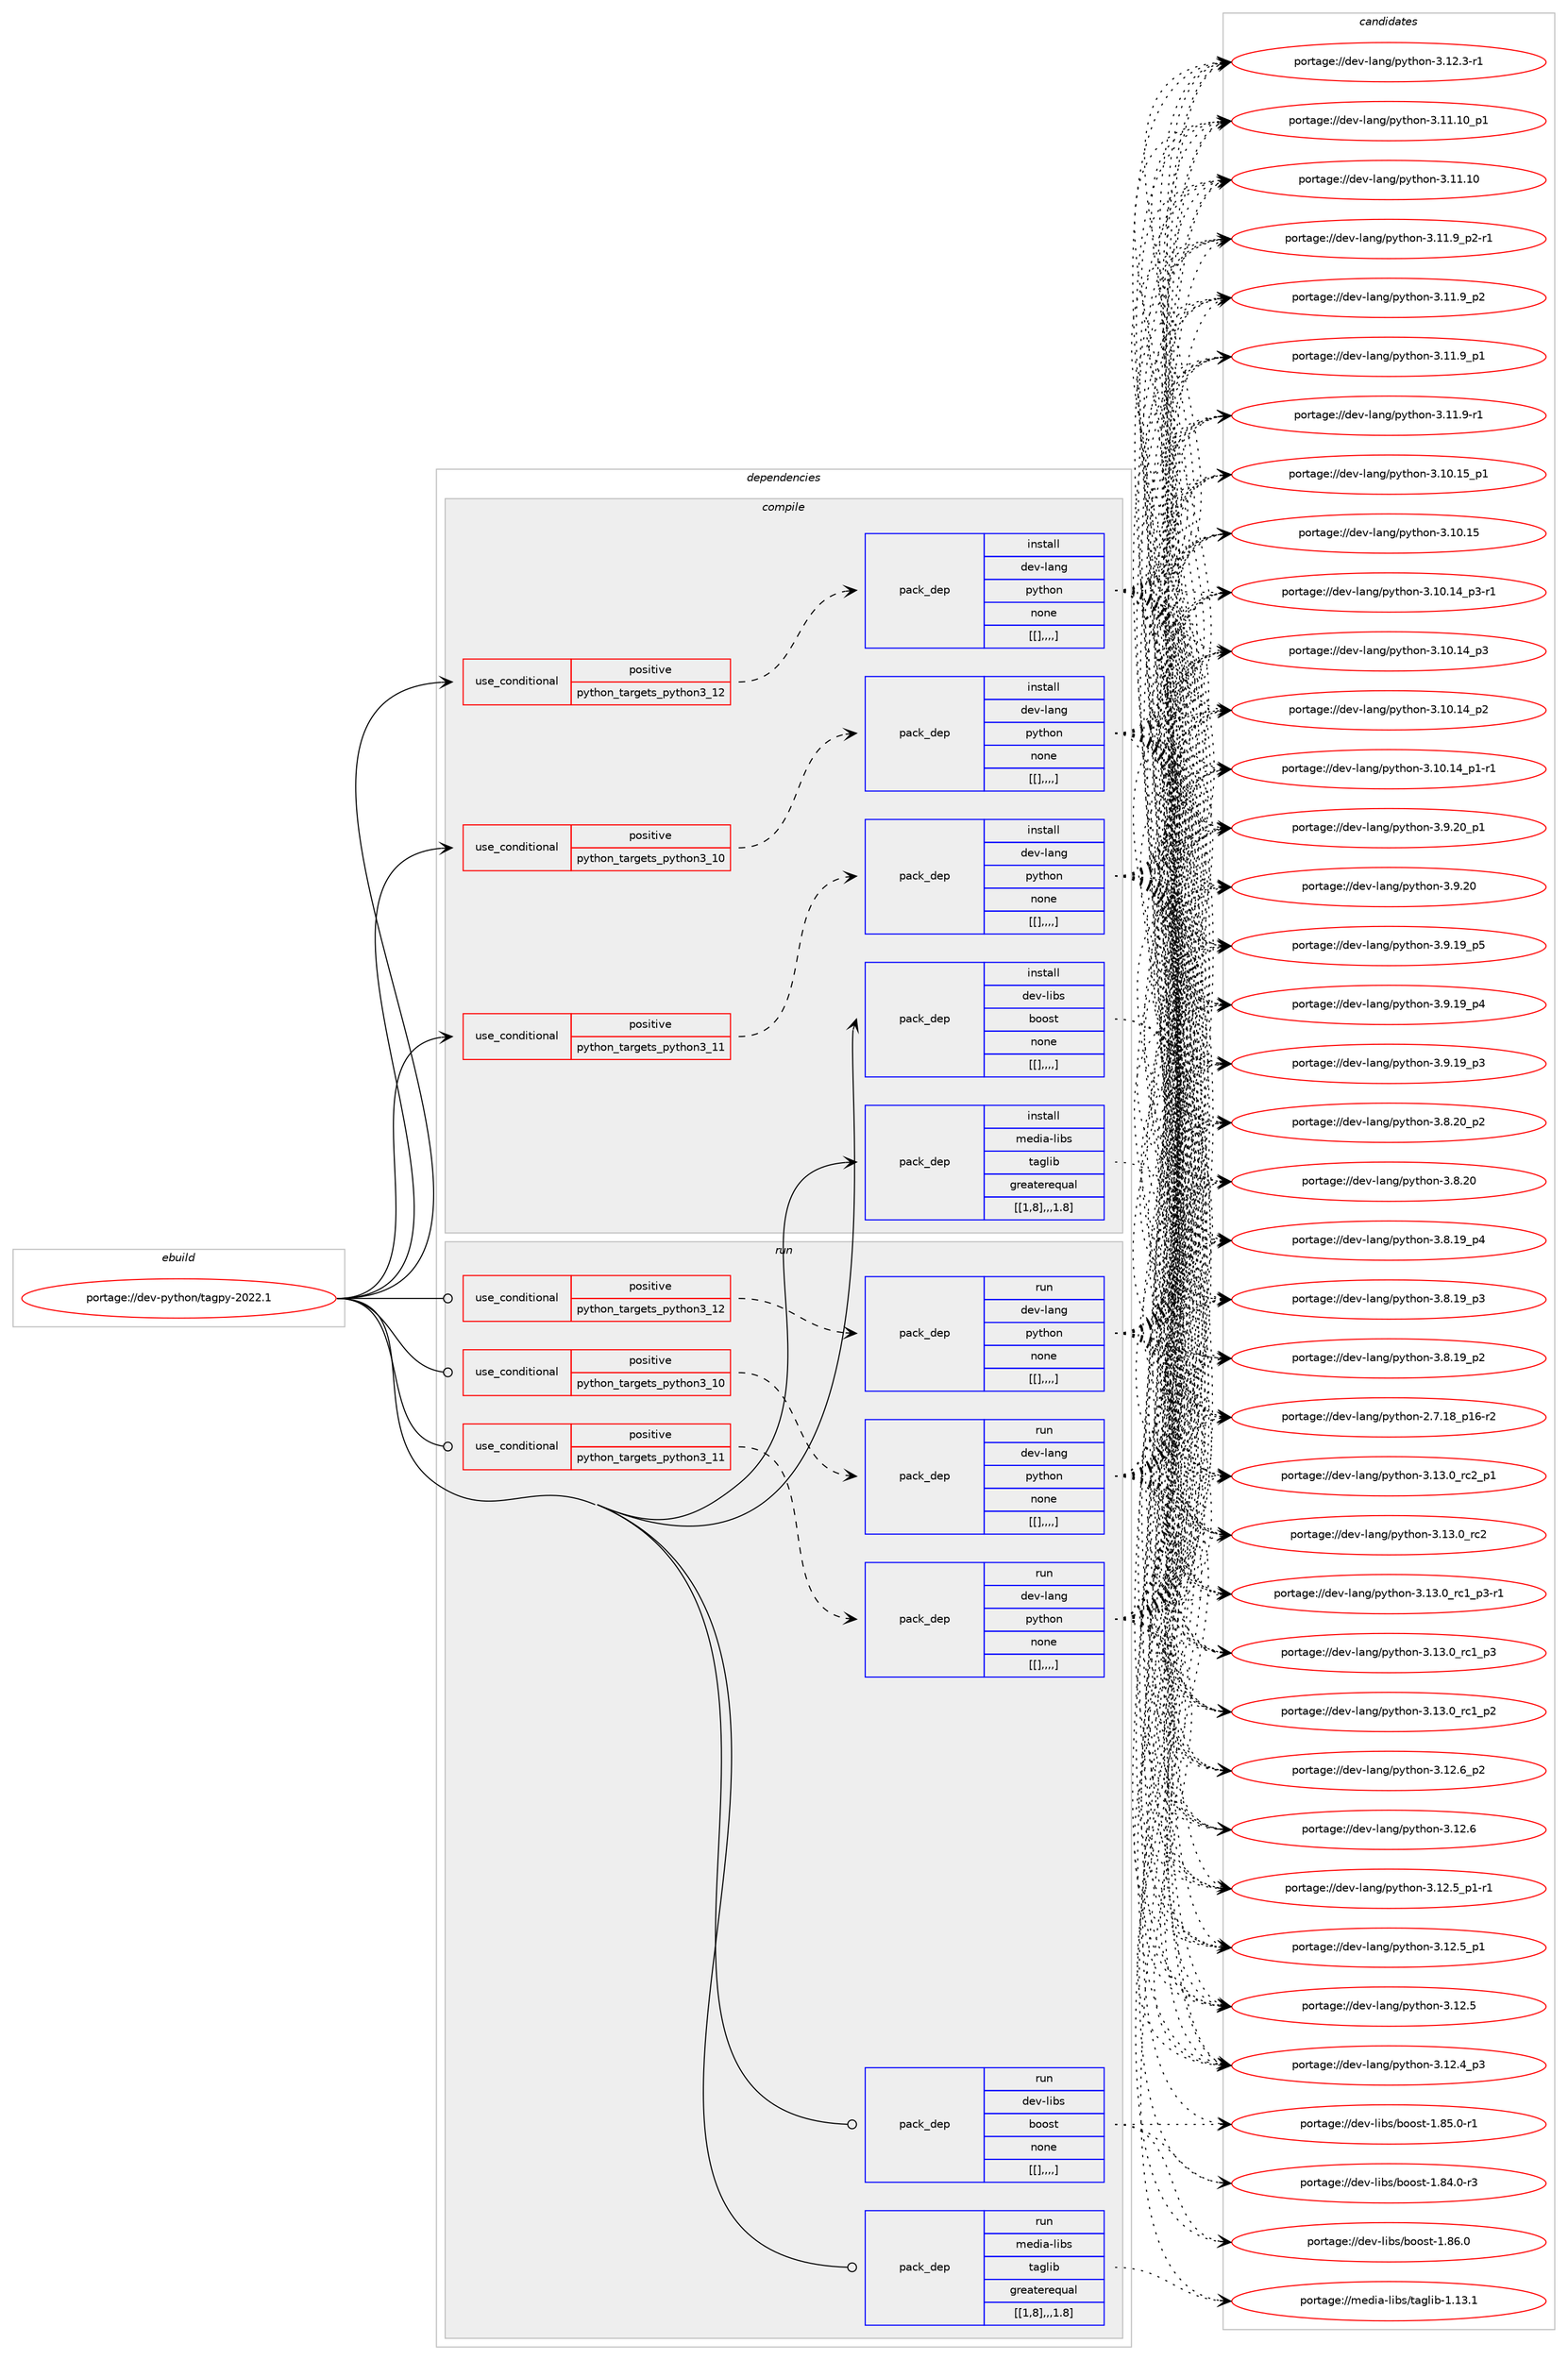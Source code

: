 digraph prolog {

# *************
# Graph options
# *************

newrank=true;
concentrate=true;
compound=true;
graph [rankdir=LR,fontname=Helvetica,fontsize=10,ranksep=1.5];#, ranksep=2.5, nodesep=0.2];
edge  [arrowhead=vee];
node  [fontname=Helvetica,fontsize=10];

# **********
# The ebuild
# **********

subgraph cluster_leftcol {
color=gray;
label=<<i>ebuild</i>>;
id [label="portage://dev-python/tagpy-2022.1", color=red, width=4, href="../dev-python/tagpy-2022.1.svg"];
}

# ****************
# The dependencies
# ****************

subgraph cluster_midcol {
color=gray;
label=<<i>dependencies</i>>;
subgraph cluster_compile {
fillcolor="#eeeeee";
style=filled;
label=<<i>compile</i>>;
subgraph cond42036 {
dependency168570 [label=<<TABLE BORDER="0" CELLBORDER="1" CELLSPACING="0" CELLPADDING="4"><TR><TD ROWSPAN="3" CELLPADDING="10">use_conditional</TD></TR><TR><TD>positive</TD></TR><TR><TD>python_targets_python3_10</TD></TR></TABLE>>, shape=none, color=red];
subgraph pack125276 {
dependency168571 [label=<<TABLE BORDER="0" CELLBORDER="1" CELLSPACING="0" CELLPADDING="4" WIDTH="220"><TR><TD ROWSPAN="6" CELLPADDING="30">pack_dep</TD></TR><TR><TD WIDTH="110">install</TD></TR><TR><TD>dev-lang</TD></TR><TR><TD>python</TD></TR><TR><TD>none</TD></TR><TR><TD>[[],,,,]</TD></TR></TABLE>>, shape=none, color=blue];
}
dependency168570:e -> dependency168571:w [weight=20,style="dashed",arrowhead="vee"];
}
id:e -> dependency168570:w [weight=20,style="solid",arrowhead="vee"];
subgraph cond42037 {
dependency168572 [label=<<TABLE BORDER="0" CELLBORDER="1" CELLSPACING="0" CELLPADDING="4"><TR><TD ROWSPAN="3" CELLPADDING="10">use_conditional</TD></TR><TR><TD>positive</TD></TR><TR><TD>python_targets_python3_11</TD></TR></TABLE>>, shape=none, color=red];
subgraph pack125277 {
dependency168573 [label=<<TABLE BORDER="0" CELLBORDER="1" CELLSPACING="0" CELLPADDING="4" WIDTH="220"><TR><TD ROWSPAN="6" CELLPADDING="30">pack_dep</TD></TR><TR><TD WIDTH="110">install</TD></TR><TR><TD>dev-lang</TD></TR><TR><TD>python</TD></TR><TR><TD>none</TD></TR><TR><TD>[[],,,,]</TD></TR></TABLE>>, shape=none, color=blue];
}
dependency168572:e -> dependency168573:w [weight=20,style="dashed",arrowhead="vee"];
}
id:e -> dependency168572:w [weight=20,style="solid",arrowhead="vee"];
subgraph cond42038 {
dependency168574 [label=<<TABLE BORDER="0" CELLBORDER="1" CELLSPACING="0" CELLPADDING="4"><TR><TD ROWSPAN="3" CELLPADDING="10">use_conditional</TD></TR><TR><TD>positive</TD></TR><TR><TD>python_targets_python3_12</TD></TR></TABLE>>, shape=none, color=red];
subgraph pack125278 {
dependency168575 [label=<<TABLE BORDER="0" CELLBORDER="1" CELLSPACING="0" CELLPADDING="4" WIDTH="220"><TR><TD ROWSPAN="6" CELLPADDING="30">pack_dep</TD></TR><TR><TD WIDTH="110">install</TD></TR><TR><TD>dev-lang</TD></TR><TR><TD>python</TD></TR><TR><TD>none</TD></TR><TR><TD>[[],,,,]</TD></TR></TABLE>>, shape=none, color=blue];
}
dependency168574:e -> dependency168575:w [weight=20,style="dashed",arrowhead="vee"];
}
id:e -> dependency168574:w [weight=20,style="solid",arrowhead="vee"];
subgraph pack125279 {
dependency168576 [label=<<TABLE BORDER="0" CELLBORDER="1" CELLSPACING="0" CELLPADDING="4" WIDTH="220"><TR><TD ROWSPAN="6" CELLPADDING="30">pack_dep</TD></TR><TR><TD WIDTH="110">install</TD></TR><TR><TD>dev-libs</TD></TR><TR><TD>boost</TD></TR><TR><TD>none</TD></TR><TR><TD>[[],,,,]</TD></TR></TABLE>>, shape=none, color=blue];
}
id:e -> dependency168576:w [weight=20,style="solid",arrowhead="vee"];
subgraph pack125280 {
dependency168577 [label=<<TABLE BORDER="0" CELLBORDER="1" CELLSPACING="0" CELLPADDING="4" WIDTH="220"><TR><TD ROWSPAN="6" CELLPADDING="30">pack_dep</TD></TR><TR><TD WIDTH="110">install</TD></TR><TR><TD>media-libs</TD></TR><TR><TD>taglib</TD></TR><TR><TD>greaterequal</TD></TR><TR><TD>[[1,8],,,1.8]</TD></TR></TABLE>>, shape=none, color=blue];
}
id:e -> dependency168577:w [weight=20,style="solid",arrowhead="vee"];
}
subgraph cluster_compileandrun {
fillcolor="#eeeeee";
style=filled;
label=<<i>compile and run</i>>;
}
subgraph cluster_run {
fillcolor="#eeeeee";
style=filled;
label=<<i>run</i>>;
subgraph cond42039 {
dependency168578 [label=<<TABLE BORDER="0" CELLBORDER="1" CELLSPACING="0" CELLPADDING="4"><TR><TD ROWSPAN="3" CELLPADDING="10">use_conditional</TD></TR><TR><TD>positive</TD></TR><TR><TD>python_targets_python3_10</TD></TR></TABLE>>, shape=none, color=red];
subgraph pack125281 {
dependency168579 [label=<<TABLE BORDER="0" CELLBORDER="1" CELLSPACING="0" CELLPADDING="4" WIDTH="220"><TR><TD ROWSPAN="6" CELLPADDING="30">pack_dep</TD></TR><TR><TD WIDTH="110">run</TD></TR><TR><TD>dev-lang</TD></TR><TR><TD>python</TD></TR><TR><TD>none</TD></TR><TR><TD>[[],,,,]</TD></TR></TABLE>>, shape=none, color=blue];
}
dependency168578:e -> dependency168579:w [weight=20,style="dashed",arrowhead="vee"];
}
id:e -> dependency168578:w [weight=20,style="solid",arrowhead="odot"];
subgraph cond42040 {
dependency168580 [label=<<TABLE BORDER="0" CELLBORDER="1" CELLSPACING="0" CELLPADDING="4"><TR><TD ROWSPAN="3" CELLPADDING="10">use_conditional</TD></TR><TR><TD>positive</TD></TR><TR><TD>python_targets_python3_11</TD></TR></TABLE>>, shape=none, color=red];
subgraph pack125282 {
dependency168581 [label=<<TABLE BORDER="0" CELLBORDER="1" CELLSPACING="0" CELLPADDING="4" WIDTH="220"><TR><TD ROWSPAN="6" CELLPADDING="30">pack_dep</TD></TR><TR><TD WIDTH="110">run</TD></TR><TR><TD>dev-lang</TD></TR><TR><TD>python</TD></TR><TR><TD>none</TD></TR><TR><TD>[[],,,,]</TD></TR></TABLE>>, shape=none, color=blue];
}
dependency168580:e -> dependency168581:w [weight=20,style="dashed",arrowhead="vee"];
}
id:e -> dependency168580:w [weight=20,style="solid",arrowhead="odot"];
subgraph cond42041 {
dependency168582 [label=<<TABLE BORDER="0" CELLBORDER="1" CELLSPACING="0" CELLPADDING="4"><TR><TD ROWSPAN="3" CELLPADDING="10">use_conditional</TD></TR><TR><TD>positive</TD></TR><TR><TD>python_targets_python3_12</TD></TR></TABLE>>, shape=none, color=red];
subgraph pack125283 {
dependency168583 [label=<<TABLE BORDER="0" CELLBORDER="1" CELLSPACING="0" CELLPADDING="4" WIDTH="220"><TR><TD ROWSPAN="6" CELLPADDING="30">pack_dep</TD></TR><TR><TD WIDTH="110">run</TD></TR><TR><TD>dev-lang</TD></TR><TR><TD>python</TD></TR><TR><TD>none</TD></TR><TR><TD>[[],,,,]</TD></TR></TABLE>>, shape=none, color=blue];
}
dependency168582:e -> dependency168583:w [weight=20,style="dashed",arrowhead="vee"];
}
id:e -> dependency168582:w [weight=20,style="solid",arrowhead="odot"];
subgraph pack125284 {
dependency168584 [label=<<TABLE BORDER="0" CELLBORDER="1" CELLSPACING="0" CELLPADDING="4" WIDTH="220"><TR><TD ROWSPAN="6" CELLPADDING="30">pack_dep</TD></TR><TR><TD WIDTH="110">run</TD></TR><TR><TD>dev-libs</TD></TR><TR><TD>boost</TD></TR><TR><TD>none</TD></TR><TR><TD>[[],,,,]</TD></TR></TABLE>>, shape=none, color=blue];
}
id:e -> dependency168584:w [weight=20,style="solid",arrowhead="odot"];
subgraph pack125285 {
dependency168585 [label=<<TABLE BORDER="0" CELLBORDER="1" CELLSPACING="0" CELLPADDING="4" WIDTH="220"><TR><TD ROWSPAN="6" CELLPADDING="30">pack_dep</TD></TR><TR><TD WIDTH="110">run</TD></TR><TR><TD>media-libs</TD></TR><TR><TD>taglib</TD></TR><TR><TD>greaterequal</TD></TR><TR><TD>[[1,8],,,1.8]</TD></TR></TABLE>>, shape=none, color=blue];
}
id:e -> dependency168585:w [weight=20,style="solid",arrowhead="odot"];
}
}

# **************
# The candidates
# **************

subgraph cluster_choices {
rank=same;
color=gray;
label=<<i>candidates</i>>;

subgraph choice125276 {
color=black;
nodesep=1;
choice100101118451089711010347112121116104111110455146495146489511499509511249 [label="portage://dev-lang/python-3.13.0_rc2_p1", color=red, width=4,href="../dev-lang/python-3.13.0_rc2_p1.svg"];
choice10010111845108971101034711212111610411111045514649514648951149950 [label="portage://dev-lang/python-3.13.0_rc2", color=red, width=4,href="../dev-lang/python-3.13.0_rc2.svg"];
choice1001011184510897110103471121211161041111104551464951464895114994995112514511449 [label="portage://dev-lang/python-3.13.0_rc1_p3-r1", color=red, width=4,href="../dev-lang/python-3.13.0_rc1_p3-r1.svg"];
choice100101118451089711010347112121116104111110455146495146489511499499511251 [label="portage://dev-lang/python-3.13.0_rc1_p3", color=red, width=4,href="../dev-lang/python-3.13.0_rc1_p3.svg"];
choice100101118451089711010347112121116104111110455146495146489511499499511250 [label="portage://dev-lang/python-3.13.0_rc1_p2", color=red, width=4,href="../dev-lang/python-3.13.0_rc1_p2.svg"];
choice100101118451089711010347112121116104111110455146495046549511250 [label="portage://dev-lang/python-3.12.6_p2", color=red, width=4,href="../dev-lang/python-3.12.6_p2.svg"];
choice10010111845108971101034711212111610411111045514649504654 [label="portage://dev-lang/python-3.12.6", color=red, width=4,href="../dev-lang/python-3.12.6.svg"];
choice1001011184510897110103471121211161041111104551464950465395112494511449 [label="portage://dev-lang/python-3.12.5_p1-r1", color=red, width=4,href="../dev-lang/python-3.12.5_p1-r1.svg"];
choice100101118451089711010347112121116104111110455146495046539511249 [label="portage://dev-lang/python-3.12.5_p1", color=red, width=4,href="../dev-lang/python-3.12.5_p1.svg"];
choice10010111845108971101034711212111610411111045514649504653 [label="portage://dev-lang/python-3.12.5", color=red, width=4,href="../dev-lang/python-3.12.5.svg"];
choice100101118451089711010347112121116104111110455146495046529511251 [label="portage://dev-lang/python-3.12.4_p3", color=red, width=4,href="../dev-lang/python-3.12.4_p3.svg"];
choice100101118451089711010347112121116104111110455146495046514511449 [label="portage://dev-lang/python-3.12.3-r1", color=red, width=4,href="../dev-lang/python-3.12.3-r1.svg"];
choice10010111845108971101034711212111610411111045514649494649489511249 [label="portage://dev-lang/python-3.11.10_p1", color=red, width=4,href="../dev-lang/python-3.11.10_p1.svg"];
choice1001011184510897110103471121211161041111104551464949464948 [label="portage://dev-lang/python-3.11.10", color=red, width=4,href="../dev-lang/python-3.11.10.svg"];
choice1001011184510897110103471121211161041111104551464949465795112504511449 [label="portage://dev-lang/python-3.11.9_p2-r1", color=red, width=4,href="../dev-lang/python-3.11.9_p2-r1.svg"];
choice100101118451089711010347112121116104111110455146494946579511250 [label="portage://dev-lang/python-3.11.9_p2", color=red, width=4,href="../dev-lang/python-3.11.9_p2.svg"];
choice100101118451089711010347112121116104111110455146494946579511249 [label="portage://dev-lang/python-3.11.9_p1", color=red, width=4,href="../dev-lang/python-3.11.9_p1.svg"];
choice100101118451089711010347112121116104111110455146494946574511449 [label="portage://dev-lang/python-3.11.9-r1", color=red, width=4,href="../dev-lang/python-3.11.9-r1.svg"];
choice10010111845108971101034711212111610411111045514649484649539511249 [label="portage://dev-lang/python-3.10.15_p1", color=red, width=4,href="../dev-lang/python-3.10.15_p1.svg"];
choice1001011184510897110103471121211161041111104551464948464953 [label="portage://dev-lang/python-3.10.15", color=red, width=4,href="../dev-lang/python-3.10.15.svg"];
choice100101118451089711010347112121116104111110455146494846495295112514511449 [label="portage://dev-lang/python-3.10.14_p3-r1", color=red, width=4,href="../dev-lang/python-3.10.14_p3-r1.svg"];
choice10010111845108971101034711212111610411111045514649484649529511251 [label="portage://dev-lang/python-3.10.14_p3", color=red, width=4,href="../dev-lang/python-3.10.14_p3.svg"];
choice10010111845108971101034711212111610411111045514649484649529511250 [label="portage://dev-lang/python-3.10.14_p2", color=red, width=4,href="../dev-lang/python-3.10.14_p2.svg"];
choice100101118451089711010347112121116104111110455146494846495295112494511449 [label="portage://dev-lang/python-3.10.14_p1-r1", color=red, width=4,href="../dev-lang/python-3.10.14_p1-r1.svg"];
choice100101118451089711010347112121116104111110455146574650489511249 [label="portage://dev-lang/python-3.9.20_p1", color=red, width=4,href="../dev-lang/python-3.9.20_p1.svg"];
choice10010111845108971101034711212111610411111045514657465048 [label="portage://dev-lang/python-3.9.20", color=red, width=4,href="../dev-lang/python-3.9.20.svg"];
choice100101118451089711010347112121116104111110455146574649579511253 [label="portage://dev-lang/python-3.9.19_p5", color=red, width=4,href="../dev-lang/python-3.9.19_p5.svg"];
choice100101118451089711010347112121116104111110455146574649579511252 [label="portage://dev-lang/python-3.9.19_p4", color=red, width=4,href="../dev-lang/python-3.9.19_p4.svg"];
choice100101118451089711010347112121116104111110455146574649579511251 [label="portage://dev-lang/python-3.9.19_p3", color=red, width=4,href="../dev-lang/python-3.9.19_p3.svg"];
choice100101118451089711010347112121116104111110455146564650489511250 [label="portage://dev-lang/python-3.8.20_p2", color=red, width=4,href="../dev-lang/python-3.8.20_p2.svg"];
choice10010111845108971101034711212111610411111045514656465048 [label="portage://dev-lang/python-3.8.20", color=red, width=4,href="../dev-lang/python-3.8.20.svg"];
choice100101118451089711010347112121116104111110455146564649579511252 [label="portage://dev-lang/python-3.8.19_p4", color=red, width=4,href="../dev-lang/python-3.8.19_p4.svg"];
choice100101118451089711010347112121116104111110455146564649579511251 [label="portage://dev-lang/python-3.8.19_p3", color=red, width=4,href="../dev-lang/python-3.8.19_p3.svg"];
choice100101118451089711010347112121116104111110455146564649579511250 [label="portage://dev-lang/python-3.8.19_p2", color=red, width=4,href="../dev-lang/python-3.8.19_p2.svg"];
choice100101118451089711010347112121116104111110455046554649569511249544511450 [label="portage://dev-lang/python-2.7.18_p16-r2", color=red, width=4,href="../dev-lang/python-2.7.18_p16-r2.svg"];
dependency168571:e -> choice100101118451089711010347112121116104111110455146495146489511499509511249:w [style=dotted,weight="100"];
dependency168571:e -> choice10010111845108971101034711212111610411111045514649514648951149950:w [style=dotted,weight="100"];
dependency168571:e -> choice1001011184510897110103471121211161041111104551464951464895114994995112514511449:w [style=dotted,weight="100"];
dependency168571:e -> choice100101118451089711010347112121116104111110455146495146489511499499511251:w [style=dotted,weight="100"];
dependency168571:e -> choice100101118451089711010347112121116104111110455146495146489511499499511250:w [style=dotted,weight="100"];
dependency168571:e -> choice100101118451089711010347112121116104111110455146495046549511250:w [style=dotted,weight="100"];
dependency168571:e -> choice10010111845108971101034711212111610411111045514649504654:w [style=dotted,weight="100"];
dependency168571:e -> choice1001011184510897110103471121211161041111104551464950465395112494511449:w [style=dotted,weight="100"];
dependency168571:e -> choice100101118451089711010347112121116104111110455146495046539511249:w [style=dotted,weight="100"];
dependency168571:e -> choice10010111845108971101034711212111610411111045514649504653:w [style=dotted,weight="100"];
dependency168571:e -> choice100101118451089711010347112121116104111110455146495046529511251:w [style=dotted,weight="100"];
dependency168571:e -> choice100101118451089711010347112121116104111110455146495046514511449:w [style=dotted,weight="100"];
dependency168571:e -> choice10010111845108971101034711212111610411111045514649494649489511249:w [style=dotted,weight="100"];
dependency168571:e -> choice1001011184510897110103471121211161041111104551464949464948:w [style=dotted,weight="100"];
dependency168571:e -> choice1001011184510897110103471121211161041111104551464949465795112504511449:w [style=dotted,weight="100"];
dependency168571:e -> choice100101118451089711010347112121116104111110455146494946579511250:w [style=dotted,weight="100"];
dependency168571:e -> choice100101118451089711010347112121116104111110455146494946579511249:w [style=dotted,weight="100"];
dependency168571:e -> choice100101118451089711010347112121116104111110455146494946574511449:w [style=dotted,weight="100"];
dependency168571:e -> choice10010111845108971101034711212111610411111045514649484649539511249:w [style=dotted,weight="100"];
dependency168571:e -> choice1001011184510897110103471121211161041111104551464948464953:w [style=dotted,weight="100"];
dependency168571:e -> choice100101118451089711010347112121116104111110455146494846495295112514511449:w [style=dotted,weight="100"];
dependency168571:e -> choice10010111845108971101034711212111610411111045514649484649529511251:w [style=dotted,weight="100"];
dependency168571:e -> choice10010111845108971101034711212111610411111045514649484649529511250:w [style=dotted,weight="100"];
dependency168571:e -> choice100101118451089711010347112121116104111110455146494846495295112494511449:w [style=dotted,weight="100"];
dependency168571:e -> choice100101118451089711010347112121116104111110455146574650489511249:w [style=dotted,weight="100"];
dependency168571:e -> choice10010111845108971101034711212111610411111045514657465048:w [style=dotted,weight="100"];
dependency168571:e -> choice100101118451089711010347112121116104111110455146574649579511253:w [style=dotted,weight="100"];
dependency168571:e -> choice100101118451089711010347112121116104111110455146574649579511252:w [style=dotted,weight="100"];
dependency168571:e -> choice100101118451089711010347112121116104111110455146574649579511251:w [style=dotted,weight="100"];
dependency168571:e -> choice100101118451089711010347112121116104111110455146564650489511250:w [style=dotted,weight="100"];
dependency168571:e -> choice10010111845108971101034711212111610411111045514656465048:w [style=dotted,weight="100"];
dependency168571:e -> choice100101118451089711010347112121116104111110455146564649579511252:w [style=dotted,weight="100"];
dependency168571:e -> choice100101118451089711010347112121116104111110455146564649579511251:w [style=dotted,weight="100"];
dependency168571:e -> choice100101118451089711010347112121116104111110455146564649579511250:w [style=dotted,weight="100"];
dependency168571:e -> choice100101118451089711010347112121116104111110455046554649569511249544511450:w [style=dotted,weight="100"];
}
subgraph choice125277 {
color=black;
nodesep=1;
choice100101118451089711010347112121116104111110455146495146489511499509511249 [label="portage://dev-lang/python-3.13.0_rc2_p1", color=red, width=4,href="../dev-lang/python-3.13.0_rc2_p1.svg"];
choice10010111845108971101034711212111610411111045514649514648951149950 [label="portage://dev-lang/python-3.13.0_rc2", color=red, width=4,href="../dev-lang/python-3.13.0_rc2.svg"];
choice1001011184510897110103471121211161041111104551464951464895114994995112514511449 [label="portage://dev-lang/python-3.13.0_rc1_p3-r1", color=red, width=4,href="../dev-lang/python-3.13.0_rc1_p3-r1.svg"];
choice100101118451089711010347112121116104111110455146495146489511499499511251 [label="portage://dev-lang/python-3.13.0_rc1_p3", color=red, width=4,href="../dev-lang/python-3.13.0_rc1_p3.svg"];
choice100101118451089711010347112121116104111110455146495146489511499499511250 [label="portage://dev-lang/python-3.13.0_rc1_p2", color=red, width=4,href="../dev-lang/python-3.13.0_rc1_p2.svg"];
choice100101118451089711010347112121116104111110455146495046549511250 [label="portage://dev-lang/python-3.12.6_p2", color=red, width=4,href="../dev-lang/python-3.12.6_p2.svg"];
choice10010111845108971101034711212111610411111045514649504654 [label="portage://dev-lang/python-3.12.6", color=red, width=4,href="../dev-lang/python-3.12.6.svg"];
choice1001011184510897110103471121211161041111104551464950465395112494511449 [label="portage://dev-lang/python-3.12.5_p1-r1", color=red, width=4,href="../dev-lang/python-3.12.5_p1-r1.svg"];
choice100101118451089711010347112121116104111110455146495046539511249 [label="portage://dev-lang/python-3.12.5_p1", color=red, width=4,href="../dev-lang/python-3.12.5_p1.svg"];
choice10010111845108971101034711212111610411111045514649504653 [label="portage://dev-lang/python-3.12.5", color=red, width=4,href="../dev-lang/python-3.12.5.svg"];
choice100101118451089711010347112121116104111110455146495046529511251 [label="portage://dev-lang/python-3.12.4_p3", color=red, width=4,href="../dev-lang/python-3.12.4_p3.svg"];
choice100101118451089711010347112121116104111110455146495046514511449 [label="portage://dev-lang/python-3.12.3-r1", color=red, width=4,href="../dev-lang/python-3.12.3-r1.svg"];
choice10010111845108971101034711212111610411111045514649494649489511249 [label="portage://dev-lang/python-3.11.10_p1", color=red, width=4,href="../dev-lang/python-3.11.10_p1.svg"];
choice1001011184510897110103471121211161041111104551464949464948 [label="portage://dev-lang/python-3.11.10", color=red, width=4,href="../dev-lang/python-3.11.10.svg"];
choice1001011184510897110103471121211161041111104551464949465795112504511449 [label="portage://dev-lang/python-3.11.9_p2-r1", color=red, width=4,href="../dev-lang/python-3.11.9_p2-r1.svg"];
choice100101118451089711010347112121116104111110455146494946579511250 [label="portage://dev-lang/python-3.11.9_p2", color=red, width=4,href="../dev-lang/python-3.11.9_p2.svg"];
choice100101118451089711010347112121116104111110455146494946579511249 [label="portage://dev-lang/python-3.11.9_p1", color=red, width=4,href="../dev-lang/python-3.11.9_p1.svg"];
choice100101118451089711010347112121116104111110455146494946574511449 [label="portage://dev-lang/python-3.11.9-r1", color=red, width=4,href="../dev-lang/python-3.11.9-r1.svg"];
choice10010111845108971101034711212111610411111045514649484649539511249 [label="portage://dev-lang/python-3.10.15_p1", color=red, width=4,href="../dev-lang/python-3.10.15_p1.svg"];
choice1001011184510897110103471121211161041111104551464948464953 [label="portage://dev-lang/python-3.10.15", color=red, width=4,href="../dev-lang/python-3.10.15.svg"];
choice100101118451089711010347112121116104111110455146494846495295112514511449 [label="portage://dev-lang/python-3.10.14_p3-r1", color=red, width=4,href="../dev-lang/python-3.10.14_p3-r1.svg"];
choice10010111845108971101034711212111610411111045514649484649529511251 [label="portage://dev-lang/python-3.10.14_p3", color=red, width=4,href="../dev-lang/python-3.10.14_p3.svg"];
choice10010111845108971101034711212111610411111045514649484649529511250 [label="portage://dev-lang/python-3.10.14_p2", color=red, width=4,href="../dev-lang/python-3.10.14_p2.svg"];
choice100101118451089711010347112121116104111110455146494846495295112494511449 [label="portage://dev-lang/python-3.10.14_p1-r1", color=red, width=4,href="../dev-lang/python-3.10.14_p1-r1.svg"];
choice100101118451089711010347112121116104111110455146574650489511249 [label="portage://dev-lang/python-3.9.20_p1", color=red, width=4,href="../dev-lang/python-3.9.20_p1.svg"];
choice10010111845108971101034711212111610411111045514657465048 [label="portage://dev-lang/python-3.9.20", color=red, width=4,href="../dev-lang/python-3.9.20.svg"];
choice100101118451089711010347112121116104111110455146574649579511253 [label="portage://dev-lang/python-3.9.19_p5", color=red, width=4,href="../dev-lang/python-3.9.19_p5.svg"];
choice100101118451089711010347112121116104111110455146574649579511252 [label="portage://dev-lang/python-3.9.19_p4", color=red, width=4,href="../dev-lang/python-3.9.19_p4.svg"];
choice100101118451089711010347112121116104111110455146574649579511251 [label="portage://dev-lang/python-3.9.19_p3", color=red, width=4,href="../dev-lang/python-3.9.19_p3.svg"];
choice100101118451089711010347112121116104111110455146564650489511250 [label="portage://dev-lang/python-3.8.20_p2", color=red, width=4,href="../dev-lang/python-3.8.20_p2.svg"];
choice10010111845108971101034711212111610411111045514656465048 [label="portage://dev-lang/python-3.8.20", color=red, width=4,href="../dev-lang/python-3.8.20.svg"];
choice100101118451089711010347112121116104111110455146564649579511252 [label="portage://dev-lang/python-3.8.19_p4", color=red, width=4,href="../dev-lang/python-3.8.19_p4.svg"];
choice100101118451089711010347112121116104111110455146564649579511251 [label="portage://dev-lang/python-3.8.19_p3", color=red, width=4,href="../dev-lang/python-3.8.19_p3.svg"];
choice100101118451089711010347112121116104111110455146564649579511250 [label="portage://dev-lang/python-3.8.19_p2", color=red, width=4,href="../dev-lang/python-3.8.19_p2.svg"];
choice100101118451089711010347112121116104111110455046554649569511249544511450 [label="portage://dev-lang/python-2.7.18_p16-r2", color=red, width=4,href="../dev-lang/python-2.7.18_p16-r2.svg"];
dependency168573:e -> choice100101118451089711010347112121116104111110455146495146489511499509511249:w [style=dotted,weight="100"];
dependency168573:e -> choice10010111845108971101034711212111610411111045514649514648951149950:w [style=dotted,weight="100"];
dependency168573:e -> choice1001011184510897110103471121211161041111104551464951464895114994995112514511449:w [style=dotted,weight="100"];
dependency168573:e -> choice100101118451089711010347112121116104111110455146495146489511499499511251:w [style=dotted,weight="100"];
dependency168573:e -> choice100101118451089711010347112121116104111110455146495146489511499499511250:w [style=dotted,weight="100"];
dependency168573:e -> choice100101118451089711010347112121116104111110455146495046549511250:w [style=dotted,weight="100"];
dependency168573:e -> choice10010111845108971101034711212111610411111045514649504654:w [style=dotted,weight="100"];
dependency168573:e -> choice1001011184510897110103471121211161041111104551464950465395112494511449:w [style=dotted,weight="100"];
dependency168573:e -> choice100101118451089711010347112121116104111110455146495046539511249:w [style=dotted,weight="100"];
dependency168573:e -> choice10010111845108971101034711212111610411111045514649504653:w [style=dotted,weight="100"];
dependency168573:e -> choice100101118451089711010347112121116104111110455146495046529511251:w [style=dotted,weight="100"];
dependency168573:e -> choice100101118451089711010347112121116104111110455146495046514511449:w [style=dotted,weight="100"];
dependency168573:e -> choice10010111845108971101034711212111610411111045514649494649489511249:w [style=dotted,weight="100"];
dependency168573:e -> choice1001011184510897110103471121211161041111104551464949464948:w [style=dotted,weight="100"];
dependency168573:e -> choice1001011184510897110103471121211161041111104551464949465795112504511449:w [style=dotted,weight="100"];
dependency168573:e -> choice100101118451089711010347112121116104111110455146494946579511250:w [style=dotted,weight="100"];
dependency168573:e -> choice100101118451089711010347112121116104111110455146494946579511249:w [style=dotted,weight="100"];
dependency168573:e -> choice100101118451089711010347112121116104111110455146494946574511449:w [style=dotted,weight="100"];
dependency168573:e -> choice10010111845108971101034711212111610411111045514649484649539511249:w [style=dotted,weight="100"];
dependency168573:e -> choice1001011184510897110103471121211161041111104551464948464953:w [style=dotted,weight="100"];
dependency168573:e -> choice100101118451089711010347112121116104111110455146494846495295112514511449:w [style=dotted,weight="100"];
dependency168573:e -> choice10010111845108971101034711212111610411111045514649484649529511251:w [style=dotted,weight="100"];
dependency168573:e -> choice10010111845108971101034711212111610411111045514649484649529511250:w [style=dotted,weight="100"];
dependency168573:e -> choice100101118451089711010347112121116104111110455146494846495295112494511449:w [style=dotted,weight="100"];
dependency168573:e -> choice100101118451089711010347112121116104111110455146574650489511249:w [style=dotted,weight="100"];
dependency168573:e -> choice10010111845108971101034711212111610411111045514657465048:w [style=dotted,weight="100"];
dependency168573:e -> choice100101118451089711010347112121116104111110455146574649579511253:w [style=dotted,weight="100"];
dependency168573:e -> choice100101118451089711010347112121116104111110455146574649579511252:w [style=dotted,weight="100"];
dependency168573:e -> choice100101118451089711010347112121116104111110455146574649579511251:w [style=dotted,weight="100"];
dependency168573:e -> choice100101118451089711010347112121116104111110455146564650489511250:w [style=dotted,weight="100"];
dependency168573:e -> choice10010111845108971101034711212111610411111045514656465048:w [style=dotted,weight="100"];
dependency168573:e -> choice100101118451089711010347112121116104111110455146564649579511252:w [style=dotted,weight="100"];
dependency168573:e -> choice100101118451089711010347112121116104111110455146564649579511251:w [style=dotted,weight="100"];
dependency168573:e -> choice100101118451089711010347112121116104111110455146564649579511250:w [style=dotted,weight="100"];
dependency168573:e -> choice100101118451089711010347112121116104111110455046554649569511249544511450:w [style=dotted,weight="100"];
}
subgraph choice125278 {
color=black;
nodesep=1;
choice100101118451089711010347112121116104111110455146495146489511499509511249 [label="portage://dev-lang/python-3.13.0_rc2_p1", color=red, width=4,href="../dev-lang/python-3.13.0_rc2_p1.svg"];
choice10010111845108971101034711212111610411111045514649514648951149950 [label="portage://dev-lang/python-3.13.0_rc2", color=red, width=4,href="../dev-lang/python-3.13.0_rc2.svg"];
choice1001011184510897110103471121211161041111104551464951464895114994995112514511449 [label="portage://dev-lang/python-3.13.0_rc1_p3-r1", color=red, width=4,href="../dev-lang/python-3.13.0_rc1_p3-r1.svg"];
choice100101118451089711010347112121116104111110455146495146489511499499511251 [label="portage://dev-lang/python-3.13.0_rc1_p3", color=red, width=4,href="../dev-lang/python-3.13.0_rc1_p3.svg"];
choice100101118451089711010347112121116104111110455146495146489511499499511250 [label="portage://dev-lang/python-3.13.0_rc1_p2", color=red, width=4,href="../dev-lang/python-3.13.0_rc1_p2.svg"];
choice100101118451089711010347112121116104111110455146495046549511250 [label="portage://dev-lang/python-3.12.6_p2", color=red, width=4,href="../dev-lang/python-3.12.6_p2.svg"];
choice10010111845108971101034711212111610411111045514649504654 [label="portage://dev-lang/python-3.12.6", color=red, width=4,href="../dev-lang/python-3.12.6.svg"];
choice1001011184510897110103471121211161041111104551464950465395112494511449 [label="portage://dev-lang/python-3.12.5_p1-r1", color=red, width=4,href="../dev-lang/python-3.12.5_p1-r1.svg"];
choice100101118451089711010347112121116104111110455146495046539511249 [label="portage://dev-lang/python-3.12.5_p1", color=red, width=4,href="../dev-lang/python-3.12.5_p1.svg"];
choice10010111845108971101034711212111610411111045514649504653 [label="portage://dev-lang/python-3.12.5", color=red, width=4,href="../dev-lang/python-3.12.5.svg"];
choice100101118451089711010347112121116104111110455146495046529511251 [label="portage://dev-lang/python-3.12.4_p3", color=red, width=4,href="../dev-lang/python-3.12.4_p3.svg"];
choice100101118451089711010347112121116104111110455146495046514511449 [label="portage://dev-lang/python-3.12.3-r1", color=red, width=4,href="../dev-lang/python-3.12.3-r1.svg"];
choice10010111845108971101034711212111610411111045514649494649489511249 [label="portage://dev-lang/python-3.11.10_p1", color=red, width=4,href="../dev-lang/python-3.11.10_p1.svg"];
choice1001011184510897110103471121211161041111104551464949464948 [label="portage://dev-lang/python-3.11.10", color=red, width=4,href="../dev-lang/python-3.11.10.svg"];
choice1001011184510897110103471121211161041111104551464949465795112504511449 [label="portage://dev-lang/python-3.11.9_p2-r1", color=red, width=4,href="../dev-lang/python-3.11.9_p2-r1.svg"];
choice100101118451089711010347112121116104111110455146494946579511250 [label="portage://dev-lang/python-3.11.9_p2", color=red, width=4,href="../dev-lang/python-3.11.9_p2.svg"];
choice100101118451089711010347112121116104111110455146494946579511249 [label="portage://dev-lang/python-3.11.9_p1", color=red, width=4,href="../dev-lang/python-3.11.9_p1.svg"];
choice100101118451089711010347112121116104111110455146494946574511449 [label="portage://dev-lang/python-3.11.9-r1", color=red, width=4,href="../dev-lang/python-3.11.9-r1.svg"];
choice10010111845108971101034711212111610411111045514649484649539511249 [label="portage://dev-lang/python-3.10.15_p1", color=red, width=4,href="../dev-lang/python-3.10.15_p1.svg"];
choice1001011184510897110103471121211161041111104551464948464953 [label="portage://dev-lang/python-3.10.15", color=red, width=4,href="../dev-lang/python-3.10.15.svg"];
choice100101118451089711010347112121116104111110455146494846495295112514511449 [label="portage://dev-lang/python-3.10.14_p3-r1", color=red, width=4,href="../dev-lang/python-3.10.14_p3-r1.svg"];
choice10010111845108971101034711212111610411111045514649484649529511251 [label="portage://dev-lang/python-3.10.14_p3", color=red, width=4,href="../dev-lang/python-3.10.14_p3.svg"];
choice10010111845108971101034711212111610411111045514649484649529511250 [label="portage://dev-lang/python-3.10.14_p2", color=red, width=4,href="../dev-lang/python-3.10.14_p2.svg"];
choice100101118451089711010347112121116104111110455146494846495295112494511449 [label="portage://dev-lang/python-3.10.14_p1-r1", color=red, width=4,href="../dev-lang/python-3.10.14_p1-r1.svg"];
choice100101118451089711010347112121116104111110455146574650489511249 [label="portage://dev-lang/python-3.9.20_p1", color=red, width=4,href="../dev-lang/python-3.9.20_p1.svg"];
choice10010111845108971101034711212111610411111045514657465048 [label="portage://dev-lang/python-3.9.20", color=red, width=4,href="../dev-lang/python-3.9.20.svg"];
choice100101118451089711010347112121116104111110455146574649579511253 [label="portage://dev-lang/python-3.9.19_p5", color=red, width=4,href="../dev-lang/python-3.9.19_p5.svg"];
choice100101118451089711010347112121116104111110455146574649579511252 [label="portage://dev-lang/python-3.9.19_p4", color=red, width=4,href="../dev-lang/python-3.9.19_p4.svg"];
choice100101118451089711010347112121116104111110455146574649579511251 [label="portage://dev-lang/python-3.9.19_p3", color=red, width=4,href="../dev-lang/python-3.9.19_p3.svg"];
choice100101118451089711010347112121116104111110455146564650489511250 [label="portage://dev-lang/python-3.8.20_p2", color=red, width=4,href="../dev-lang/python-3.8.20_p2.svg"];
choice10010111845108971101034711212111610411111045514656465048 [label="portage://dev-lang/python-3.8.20", color=red, width=4,href="../dev-lang/python-3.8.20.svg"];
choice100101118451089711010347112121116104111110455146564649579511252 [label="portage://dev-lang/python-3.8.19_p4", color=red, width=4,href="../dev-lang/python-3.8.19_p4.svg"];
choice100101118451089711010347112121116104111110455146564649579511251 [label="portage://dev-lang/python-3.8.19_p3", color=red, width=4,href="../dev-lang/python-3.8.19_p3.svg"];
choice100101118451089711010347112121116104111110455146564649579511250 [label="portage://dev-lang/python-3.8.19_p2", color=red, width=4,href="../dev-lang/python-3.8.19_p2.svg"];
choice100101118451089711010347112121116104111110455046554649569511249544511450 [label="portage://dev-lang/python-2.7.18_p16-r2", color=red, width=4,href="../dev-lang/python-2.7.18_p16-r2.svg"];
dependency168575:e -> choice100101118451089711010347112121116104111110455146495146489511499509511249:w [style=dotted,weight="100"];
dependency168575:e -> choice10010111845108971101034711212111610411111045514649514648951149950:w [style=dotted,weight="100"];
dependency168575:e -> choice1001011184510897110103471121211161041111104551464951464895114994995112514511449:w [style=dotted,weight="100"];
dependency168575:e -> choice100101118451089711010347112121116104111110455146495146489511499499511251:w [style=dotted,weight="100"];
dependency168575:e -> choice100101118451089711010347112121116104111110455146495146489511499499511250:w [style=dotted,weight="100"];
dependency168575:e -> choice100101118451089711010347112121116104111110455146495046549511250:w [style=dotted,weight="100"];
dependency168575:e -> choice10010111845108971101034711212111610411111045514649504654:w [style=dotted,weight="100"];
dependency168575:e -> choice1001011184510897110103471121211161041111104551464950465395112494511449:w [style=dotted,weight="100"];
dependency168575:e -> choice100101118451089711010347112121116104111110455146495046539511249:w [style=dotted,weight="100"];
dependency168575:e -> choice10010111845108971101034711212111610411111045514649504653:w [style=dotted,weight="100"];
dependency168575:e -> choice100101118451089711010347112121116104111110455146495046529511251:w [style=dotted,weight="100"];
dependency168575:e -> choice100101118451089711010347112121116104111110455146495046514511449:w [style=dotted,weight="100"];
dependency168575:e -> choice10010111845108971101034711212111610411111045514649494649489511249:w [style=dotted,weight="100"];
dependency168575:e -> choice1001011184510897110103471121211161041111104551464949464948:w [style=dotted,weight="100"];
dependency168575:e -> choice1001011184510897110103471121211161041111104551464949465795112504511449:w [style=dotted,weight="100"];
dependency168575:e -> choice100101118451089711010347112121116104111110455146494946579511250:w [style=dotted,weight="100"];
dependency168575:e -> choice100101118451089711010347112121116104111110455146494946579511249:w [style=dotted,weight="100"];
dependency168575:e -> choice100101118451089711010347112121116104111110455146494946574511449:w [style=dotted,weight="100"];
dependency168575:e -> choice10010111845108971101034711212111610411111045514649484649539511249:w [style=dotted,weight="100"];
dependency168575:e -> choice1001011184510897110103471121211161041111104551464948464953:w [style=dotted,weight="100"];
dependency168575:e -> choice100101118451089711010347112121116104111110455146494846495295112514511449:w [style=dotted,weight="100"];
dependency168575:e -> choice10010111845108971101034711212111610411111045514649484649529511251:w [style=dotted,weight="100"];
dependency168575:e -> choice10010111845108971101034711212111610411111045514649484649529511250:w [style=dotted,weight="100"];
dependency168575:e -> choice100101118451089711010347112121116104111110455146494846495295112494511449:w [style=dotted,weight="100"];
dependency168575:e -> choice100101118451089711010347112121116104111110455146574650489511249:w [style=dotted,weight="100"];
dependency168575:e -> choice10010111845108971101034711212111610411111045514657465048:w [style=dotted,weight="100"];
dependency168575:e -> choice100101118451089711010347112121116104111110455146574649579511253:w [style=dotted,weight="100"];
dependency168575:e -> choice100101118451089711010347112121116104111110455146574649579511252:w [style=dotted,weight="100"];
dependency168575:e -> choice100101118451089711010347112121116104111110455146574649579511251:w [style=dotted,weight="100"];
dependency168575:e -> choice100101118451089711010347112121116104111110455146564650489511250:w [style=dotted,weight="100"];
dependency168575:e -> choice10010111845108971101034711212111610411111045514656465048:w [style=dotted,weight="100"];
dependency168575:e -> choice100101118451089711010347112121116104111110455146564649579511252:w [style=dotted,weight="100"];
dependency168575:e -> choice100101118451089711010347112121116104111110455146564649579511251:w [style=dotted,weight="100"];
dependency168575:e -> choice100101118451089711010347112121116104111110455146564649579511250:w [style=dotted,weight="100"];
dependency168575:e -> choice100101118451089711010347112121116104111110455046554649569511249544511450:w [style=dotted,weight="100"];
}
subgraph choice125279 {
color=black;
nodesep=1;
choice1001011184510810598115479811111111511645494656544648 [label="portage://dev-libs/boost-1.86.0", color=red, width=4,href="../dev-libs/boost-1.86.0.svg"];
choice10010111845108105981154798111111115116454946565346484511449 [label="portage://dev-libs/boost-1.85.0-r1", color=red, width=4,href="../dev-libs/boost-1.85.0-r1.svg"];
choice10010111845108105981154798111111115116454946565246484511451 [label="portage://dev-libs/boost-1.84.0-r3", color=red, width=4,href="../dev-libs/boost-1.84.0-r3.svg"];
dependency168576:e -> choice1001011184510810598115479811111111511645494656544648:w [style=dotted,weight="100"];
dependency168576:e -> choice10010111845108105981154798111111115116454946565346484511449:w [style=dotted,weight="100"];
dependency168576:e -> choice10010111845108105981154798111111115116454946565246484511451:w [style=dotted,weight="100"];
}
subgraph choice125280 {
color=black;
nodesep=1;
choice10910110010597451081059811547116971031081059845494649514649 [label="portage://media-libs/taglib-1.13.1", color=red, width=4,href="../media-libs/taglib-1.13.1.svg"];
dependency168577:e -> choice10910110010597451081059811547116971031081059845494649514649:w [style=dotted,weight="100"];
}
subgraph choice125281 {
color=black;
nodesep=1;
choice100101118451089711010347112121116104111110455146495146489511499509511249 [label="portage://dev-lang/python-3.13.0_rc2_p1", color=red, width=4,href="../dev-lang/python-3.13.0_rc2_p1.svg"];
choice10010111845108971101034711212111610411111045514649514648951149950 [label="portage://dev-lang/python-3.13.0_rc2", color=red, width=4,href="../dev-lang/python-3.13.0_rc2.svg"];
choice1001011184510897110103471121211161041111104551464951464895114994995112514511449 [label="portage://dev-lang/python-3.13.0_rc1_p3-r1", color=red, width=4,href="../dev-lang/python-3.13.0_rc1_p3-r1.svg"];
choice100101118451089711010347112121116104111110455146495146489511499499511251 [label="portage://dev-lang/python-3.13.0_rc1_p3", color=red, width=4,href="../dev-lang/python-3.13.0_rc1_p3.svg"];
choice100101118451089711010347112121116104111110455146495146489511499499511250 [label="portage://dev-lang/python-3.13.0_rc1_p2", color=red, width=4,href="../dev-lang/python-3.13.0_rc1_p2.svg"];
choice100101118451089711010347112121116104111110455146495046549511250 [label="portage://dev-lang/python-3.12.6_p2", color=red, width=4,href="../dev-lang/python-3.12.6_p2.svg"];
choice10010111845108971101034711212111610411111045514649504654 [label="portage://dev-lang/python-3.12.6", color=red, width=4,href="../dev-lang/python-3.12.6.svg"];
choice1001011184510897110103471121211161041111104551464950465395112494511449 [label="portage://dev-lang/python-3.12.5_p1-r1", color=red, width=4,href="../dev-lang/python-3.12.5_p1-r1.svg"];
choice100101118451089711010347112121116104111110455146495046539511249 [label="portage://dev-lang/python-3.12.5_p1", color=red, width=4,href="../dev-lang/python-3.12.5_p1.svg"];
choice10010111845108971101034711212111610411111045514649504653 [label="portage://dev-lang/python-3.12.5", color=red, width=4,href="../dev-lang/python-3.12.5.svg"];
choice100101118451089711010347112121116104111110455146495046529511251 [label="portage://dev-lang/python-3.12.4_p3", color=red, width=4,href="../dev-lang/python-3.12.4_p3.svg"];
choice100101118451089711010347112121116104111110455146495046514511449 [label="portage://dev-lang/python-3.12.3-r1", color=red, width=4,href="../dev-lang/python-3.12.3-r1.svg"];
choice10010111845108971101034711212111610411111045514649494649489511249 [label="portage://dev-lang/python-3.11.10_p1", color=red, width=4,href="../dev-lang/python-3.11.10_p1.svg"];
choice1001011184510897110103471121211161041111104551464949464948 [label="portage://dev-lang/python-3.11.10", color=red, width=4,href="../dev-lang/python-3.11.10.svg"];
choice1001011184510897110103471121211161041111104551464949465795112504511449 [label="portage://dev-lang/python-3.11.9_p2-r1", color=red, width=4,href="../dev-lang/python-3.11.9_p2-r1.svg"];
choice100101118451089711010347112121116104111110455146494946579511250 [label="portage://dev-lang/python-3.11.9_p2", color=red, width=4,href="../dev-lang/python-3.11.9_p2.svg"];
choice100101118451089711010347112121116104111110455146494946579511249 [label="portage://dev-lang/python-3.11.9_p1", color=red, width=4,href="../dev-lang/python-3.11.9_p1.svg"];
choice100101118451089711010347112121116104111110455146494946574511449 [label="portage://dev-lang/python-3.11.9-r1", color=red, width=4,href="../dev-lang/python-3.11.9-r1.svg"];
choice10010111845108971101034711212111610411111045514649484649539511249 [label="portage://dev-lang/python-3.10.15_p1", color=red, width=4,href="../dev-lang/python-3.10.15_p1.svg"];
choice1001011184510897110103471121211161041111104551464948464953 [label="portage://dev-lang/python-3.10.15", color=red, width=4,href="../dev-lang/python-3.10.15.svg"];
choice100101118451089711010347112121116104111110455146494846495295112514511449 [label="portage://dev-lang/python-3.10.14_p3-r1", color=red, width=4,href="../dev-lang/python-3.10.14_p3-r1.svg"];
choice10010111845108971101034711212111610411111045514649484649529511251 [label="portage://dev-lang/python-3.10.14_p3", color=red, width=4,href="../dev-lang/python-3.10.14_p3.svg"];
choice10010111845108971101034711212111610411111045514649484649529511250 [label="portage://dev-lang/python-3.10.14_p2", color=red, width=4,href="../dev-lang/python-3.10.14_p2.svg"];
choice100101118451089711010347112121116104111110455146494846495295112494511449 [label="portage://dev-lang/python-3.10.14_p1-r1", color=red, width=4,href="../dev-lang/python-3.10.14_p1-r1.svg"];
choice100101118451089711010347112121116104111110455146574650489511249 [label="portage://dev-lang/python-3.9.20_p1", color=red, width=4,href="../dev-lang/python-3.9.20_p1.svg"];
choice10010111845108971101034711212111610411111045514657465048 [label="portage://dev-lang/python-3.9.20", color=red, width=4,href="../dev-lang/python-3.9.20.svg"];
choice100101118451089711010347112121116104111110455146574649579511253 [label="portage://dev-lang/python-3.9.19_p5", color=red, width=4,href="../dev-lang/python-3.9.19_p5.svg"];
choice100101118451089711010347112121116104111110455146574649579511252 [label="portage://dev-lang/python-3.9.19_p4", color=red, width=4,href="../dev-lang/python-3.9.19_p4.svg"];
choice100101118451089711010347112121116104111110455146574649579511251 [label="portage://dev-lang/python-3.9.19_p3", color=red, width=4,href="../dev-lang/python-3.9.19_p3.svg"];
choice100101118451089711010347112121116104111110455146564650489511250 [label="portage://dev-lang/python-3.8.20_p2", color=red, width=4,href="../dev-lang/python-3.8.20_p2.svg"];
choice10010111845108971101034711212111610411111045514656465048 [label="portage://dev-lang/python-3.8.20", color=red, width=4,href="../dev-lang/python-3.8.20.svg"];
choice100101118451089711010347112121116104111110455146564649579511252 [label="portage://dev-lang/python-3.8.19_p4", color=red, width=4,href="../dev-lang/python-3.8.19_p4.svg"];
choice100101118451089711010347112121116104111110455146564649579511251 [label="portage://dev-lang/python-3.8.19_p3", color=red, width=4,href="../dev-lang/python-3.8.19_p3.svg"];
choice100101118451089711010347112121116104111110455146564649579511250 [label="portage://dev-lang/python-3.8.19_p2", color=red, width=4,href="../dev-lang/python-3.8.19_p2.svg"];
choice100101118451089711010347112121116104111110455046554649569511249544511450 [label="portage://dev-lang/python-2.7.18_p16-r2", color=red, width=4,href="../dev-lang/python-2.7.18_p16-r2.svg"];
dependency168579:e -> choice100101118451089711010347112121116104111110455146495146489511499509511249:w [style=dotted,weight="100"];
dependency168579:e -> choice10010111845108971101034711212111610411111045514649514648951149950:w [style=dotted,weight="100"];
dependency168579:e -> choice1001011184510897110103471121211161041111104551464951464895114994995112514511449:w [style=dotted,weight="100"];
dependency168579:e -> choice100101118451089711010347112121116104111110455146495146489511499499511251:w [style=dotted,weight="100"];
dependency168579:e -> choice100101118451089711010347112121116104111110455146495146489511499499511250:w [style=dotted,weight="100"];
dependency168579:e -> choice100101118451089711010347112121116104111110455146495046549511250:w [style=dotted,weight="100"];
dependency168579:e -> choice10010111845108971101034711212111610411111045514649504654:w [style=dotted,weight="100"];
dependency168579:e -> choice1001011184510897110103471121211161041111104551464950465395112494511449:w [style=dotted,weight="100"];
dependency168579:e -> choice100101118451089711010347112121116104111110455146495046539511249:w [style=dotted,weight="100"];
dependency168579:e -> choice10010111845108971101034711212111610411111045514649504653:w [style=dotted,weight="100"];
dependency168579:e -> choice100101118451089711010347112121116104111110455146495046529511251:w [style=dotted,weight="100"];
dependency168579:e -> choice100101118451089711010347112121116104111110455146495046514511449:w [style=dotted,weight="100"];
dependency168579:e -> choice10010111845108971101034711212111610411111045514649494649489511249:w [style=dotted,weight="100"];
dependency168579:e -> choice1001011184510897110103471121211161041111104551464949464948:w [style=dotted,weight="100"];
dependency168579:e -> choice1001011184510897110103471121211161041111104551464949465795112504511449:w [style=dotted,weight="100"];
dependency168579:e -> choice100101118451089711010347112121116104111110455146494946579511250:w [style=dotted,weight="100"];
dependency168579:e -> choice100101118451089711010347112121116104111110455146494946579511249:w [style=dotted,weight="100"];
dependency168579:e -> choice100101118451089711010347112121116104111110455146494946574511449:w [style=dotted,weight="100"];
dependency168579:e -> choice10010111845108971101034711212111610411111045514649484649539511249:w [style=dotted,weight="100"];
dependency168579:e -> choice1001011184510897110103471121211161041111104551464948464953:w [style=dotted,weight="100"];
dependency168579:e -> choice100101118451089711010347112121116104111110455146494846495295112514511449:w [style=dotted,weight="100"];
dependency168579:e -> choice10010111845108971101034711212111610411111045514649484649529511251:w [style=dotted,weight="100"];
dependency168579:e -> choice10010111845108971101034711212111610411111045514649484649529511250:w [style=dotted,weight="100"];
dependency168579:e -> choice100101118451089711010347112121116104111110455146494846495295112494511449:w [style=dotted,weight="100"];
dependency168579:e -> choice100101118451089711010347112121116104111110455146574650489511249:w [style=dotted,weight="100"];
dependency168579:e -> choice10010111845108971101034711212111610411111045514657465048:w [style=dotted,weight="100"];
dependency168579:e -> choice100101118451089711010347112121116104111110455146574649579511253:w [style=dotted,weight="100"];
dependency168579:e -> choice100101118451089711010347112121116104111110455146574649579511252:w [style=dotted,weight="100"];
dependency168579:e -> choice100101118451089711010347112121116104111110455146574649579511251:w [style=dotted,weight="100"];
dependency168579:e -> choice100101118451089711010347112121116104111110455146564650489511250:w [style=dotted,weight="100"];
dependency168579:e -> choice10010111845108971101034711212111610411111045514656465048:w [style=dotted,weight="100"];
dependency168579:e -> choice100101118451089711010347112121116104111110455146564649579511252:w [style=dotted,weight="100"];
dependency168579:e -> choice100101118451089711010347112121116104111110455146564649579511251:w [style=dotted,weight="100"];
dependency168579:e -> choice100101118451089711010347112121116104111110455146564649579511250:w [style=dotted,weight="100"];
dependency168579:e -> choice100101118451089711010347112121116104111110455046554649569511249544511450:w [style=dotted,weight="100"];
}
subgraph choice125282 {
color=black;
nodesep=1;
choice100101118451089711010347112121116104111110455146495146489511499509511249 [label="portage://dev-lang/python-3.13.0_rc2_p1", color=red, width=4,href="../dev-lang/python-3.13.0_rc2_p1.svg"];
choice10010111845108971101034711212111610411111045514649514648951149950 [label="portage://dev-lang/python-3.13.0_rc2", color=red, width=4,href="../dev-lang/python-3.13.0_rc2.svg"];
choice1001011184510897110103471121211161041111104551464951464895114994995112514511449 [label="portage://dev-lang/python-3.13.0_rc1_p3-r1", color=red, width=4,href="../dev-lang/python-3.13.0_rc1_p3-r1.svg"];
choice100101118451089711010347112121116104111110455146495146489511499499511251 [label="portage://dev-lang/python-3.13.0_rc1_p3", color=red, width=4,href="../dev-lang/python-3.13.0_rc1_p3.svg"];
choice100101118451089711010347112121116104111110455146495146489511499499511250 [label="portage://dev-lang/python-3.13.0_rc1_p2", color=red, width=4,href="../dev-lang/python-3.13.0_rc1_p2.svg"];
choice100101118451089711010347112121116104111110455146495046549511250 [label="portage://dev-lang/python-3.12.6_p2", color=red, width=4,href="../dev-lang/python-3.12.6_p2.svg"];
choice10010111845108971101034711212111610411111045514649504654 [label="portage://dev-lang/python-3.12.6", color=red, width=4,href="../dev-lang/python-3.12.6.svg"];
choice1001011184510897110103471121211161041111104551464950465395112494511449 [label="portage://dev-lang/python-3.12.5_p1-r1", color=red, width=4,href="../dev-lang/python-3.12.5_p1-r1.svg"];
choice100101118451089711010347112121116104111110455146495046539511249 [label="portage://dev-lang/python-3.12.5_p1", color=red, width=4,href="../dev-lang/python-3.12.5_p1.svg"];
choice10010111845108971101034711212111610411111045514649504653 [label="portage://dev-lang/python-3.12.5", color=red, width=4,href="../dev-lang/python-3.12.5.svg"];
choice100101118451089711010347112121116104111110455146495046529511251 [label="portage://dev-lang/python-3.12.4_p3", color=red, width=4,href="../dev-lang/python-3.12.4_p3.svg"];
choice100101118451089711010347112121116104111110455146495046514511449 [label="portage://dev-lang/python-3.12.3-r1", color=red, width=4,href="../dev-lang/python-3.12.3-r1.svg"];
choice10010111845108971101034711212111610411111045514649494649489511249 [label="portage://dev-lang/python-3.11.10_p1", color=red, width=4,href="../dev-lang/python-3.11.10_p1.svg"];
choice1001011184510897110103471121211161041111104551464949464948 [label="portage://dev-lang/python-3.11.10", color=red, width=4,href="../dev-lang/python-3.11.10.svg"];
choice1001011184510897110103471121211161041111104551464949465795112504511449 [label="portage://dev-lang/python-3.11.9_p2-r1", color=red, width=4,href="../dev-lang/python-3.11.9_p2-r1.svg"];
choice100101118451089711010347112121116104111110455146494946579511250 [label="portage://dev-lang/python-3.11.9_p2", color=red, width=4,href="../dev-lang/python-3.11.9_p2.svg"];
choice100101118451089711010347112121116104111110455146494946579511249 [label="portage://dev-lang/python-3.11.9_p1", color=red, width=4,href="../dev-lang/python-3.11.9_p1.svg"];
choice100101118451089711010347112121116104111110455146494946574511449 [label="portage://dev-lang/python-3.11.9-r1", color=red, width=4,href="../dev-lang/python-3.11.9-r1.svg"];
choice10010111845108971101034711212111610411111045514649484649539511249 [label="portage://dev-lang/python-3.10.15_p1", color=red, width=4,href="../dev-lang/python-3.10.15_p1.svg"];
choice1001011184510897110103471121211161041111104551464948464953 [label="portage://dev-lang/python-3.10.15", color=red, width=4,href="../dev-lang/python-3.10.15.svg"];
choice100101118451089711010347112121116104111110455146494846495295112514511449 [label="portage://dev-lang/python-3.10.14_p3-r1", color=red, width=4,href="../dev-lang/python-3.10.14_p3-r1.svg"];
choice10010111845108971101034711212111610411111045514649484649529511251 [label="portage://dev-lang/python-3.10.14_p3", color=red, width=4,href="../dev-lang/python-3.10.14_p3.svg"];
choice10010111845108971101034711212111610411111045514649484649529511250 [label="portage://dev-lang/python-3.10.14_p2", color=red, width=4,href="../dev-lang/python-3.10.14_p2.svg"];
choice100101118451089711010347112121116104111110455146494846495295112494511449 [label="portage://dev-lang/python-3.10.14_p1-r1", color=red, width=4,href="../dev-lang/python-3.10.14_p1-r1.svg"];
choice100101118451089711010347112121116104111110455146574650489511249 [label="portage://dev-lang/python-3.9.20_p1", color=red, width=4,href="../dev-lang/python-3.9.20_p1.svg"];
choice10010111845108971101034711212111610411111045514657465048 [label="portage://dev-lang/python-3.9.20", color=red, width=4,href="../dev-lang/python-3.9.20.svg"];
choice100101118451089711010347112121116104111110455146574649579511253 [label="portage://dev-lang/python-3.9.19_p5", color=red, width=4,href="../dev-lang/python-3.9.19_p5.svg"];
choice100101118451089711010347112121116104111110455146574649579511252 [label="portage://dev-lang/python-3.9.19_p4", color=red, width=4,href="../dev-lang/python-3.9.19_p4.svg"];
choice100101118451089711010347112121116104111110455146574649579511251 [label="portage://dev-lang/python-3.9.19_p3", color=red, width=4,href="../dev-lang/python-3.9.19_p3.svg"];
choice100101118451089711010347112121116104111110455146564650489511250 [label="portage://dev-lang/python-3.8.20_p2", color=red, width=4,href="../dev-lang/python-3.8.20_p2.svg"];
choice10010111845108971101034711212111610411111045514656465048 [label="portage://dev-lang/python-3.8.20", color=red, width=4,href="../dev-lang/python-3.8.20.svg"];
choice100101118451089711010347112121116104111110455146564649579511252 [label="portage://dev-lang/python-3.8.19_p4", color=red, width=4,href="../dev-lang/python-3.8.19_p4.svg"];
choice100101118451089711010347112121116104111110455146564649579511251 [label="portage://dev-lang/python-3.8.19_p3", color=red, width=4,href="../dev-lang/python-3.8.19_p3.svg"];
choice100101118451089711010347112121116104111110455146564649579511250 [label="portage://dev-lang/python-3.8.19_p2", color=red, width=4,href="../dev-lang/python-3.8.19_p2.svg"];
choice100101118451089711010347112121116104111110455046554649569511249544511450 [label="portage://dev-lang/python-2.7.18_p16-r2", color=red, width=4,href="../dev-lang/python-2.7.18_p16-r2.svg"];
dependency168581:e -> choice100101118451089711010347112121116104111110455146495146489511499509511249:w [style=dotted,weight="100"];
dependency168581:e -> choice10010111845108971101034711212111610411111045514649514648951149950:w [style=dotted,weight="100"];
dependency168581:e -> choice1001011184510897110103471121211161041111104551464951464895114994995112514511449:w [style=dotted,weight="100"];
dependency168581:e -> choice100101118451089711010347112121116104111110455146495146489511499499511251:w [style=dotted,weight="100"];
dependency168581:e -> choice100101118451089711010347112121116104111110455146495146489511499499511250:w [style=dotted,weight="100"];
dependency168581:e -> choice100101118451089711010347112121116104111110455146495046549511250:w [style=dotted,weight="100"];
dependency168581:e -> choice10010111845108971101034711212111610411111045514649504654:w [style=dotted,weight="100"];
dependency168581:e -> choice1001011184510897110103471121211161041111104551464950465395112494511449:w [style=dotted,weight="100"];
dependency168581:e -> choice100101118451089711010347112121116104111110455146495046539511249:w [style=dotted,weight="100"];
dependency168581:e -> choice10010111845108971101034711212111610411111045514649504653:w [style=dotted,weight="100"];
dependency168581:e -> choice100101118451089711010347112121116104111110455146495046529511251:w [style=dotted,weight="100"];
dependency168581:e -> choice100101118451089711010347112121116104111110455146495046514511449:w [style=dotted,weight="100"];
dependency168581:e -> choice10010111845108971101034711212111610411111045514649494649489511249:w [style=dotted,weight="100"];
dependency168581:e -> choice1001011184510897110103471121211161041111104551464949464948:w [style=dotted,weight="100"];
dependency168581:e -> choice1001011184510897110103471121211161041111104551464949465795112504511449:w [style=dotted,weight="100"];
dependency168581:e -> choice100101118451089711010347112121116104111110455146494946579511250:w [style=dotted,weight="100"];
dependency168581:e -> choice100101118451089711010347112121116104111110455146494946579511249:w [style=dotted,weight="100"];
dependency168581:e -> choice100101118451089711010347112121116104111110455146494946574511449:w [style=dotted,weight="100"];
dependency168581:e -> choice10010111845108971101034711212111610411111045514649484649539511249:w [style=dotted,weight="100"];
dependency168581:e -> choice1001011184510897110103471121211161041111104551464948464953:w [style=dotted,weight="100"];
dependency168581:e -> choice100101118451089711010347112121116104111110455146494846495295112514511449:w [style=dotted,weight="100"];
dependency168581:e -> choice10010111845108971101034711212111610411111045514649484649529511251:w [style=dotted,weight="100"];
dependency168581:e -> choice10010111845108971101034711212111610411111045514649484649529511250:w [style=dotted,weight="100"];
dependency168581:e -> choice100101118451089711010347112121116104111110455146494846495295112494511449:w [style=dotted,weight="100"];
dependency168581:e -> choice100101118451089711010347112121116104111110455146574650489511249:w [style=dotted,weight="100"];
dependency168581:e -> choice10010111845108971101034711212111610411111045514657465048:w [style=dotted,weight="100"];
dependency168581:e -> choice100101118451089711010347112121116104111110455146574649579511253:w [style=dotted,weight="100"];
dependency168581:e -> choice100101118451089711010347112121116104111110455146574649579511252:w [style=dotted,weight="100"];
dependency168581:e -> choice100101118451089711010347112121116104111110455146574649579511251:w [style=dotted,weight="100"];
dependency168581:e -> choice100101118451089711010347112121116104111110455146564650489511250:w [style=dotted,weight="100"];
dependency168581:e -> choice10010111845108971101034711212111610411111045514656465048:w [style=dotted,weight="100"];
dependency168581:e -> choice100101118451089711010347112121116104111110455146564649579511252:w [style=dotted,weight="100"];
dependency168581:e -> choice100101118451089711010347112121116104111110455146564649579511251:w [style=dotted,weight="100"];
dependency168581:e -> choice100101118451089711010347112121116104111110455146564649579511250:w [style=dotted,weight="100"];
dependency168581:e -> choice100101118451089711010347112121116104111110455046554649569511249544511450:w [style=dotted,weight="100"];
}
subgraph choice125283 {
color=black;
nodesep=1;
choice100101118451089711010347112121116104111110455146495146489511499509511249 [label="portage://dev-lang/python-3.13.0_rc2_p1", color=red, width=4,href="../dev-lang/python-3.13.0_rc2_p1.svg"];
choice10010111845108971101034711212111610411111045514649514648951149950 [label="portage://dev-lang/python-3.13.0_rc2", color=red, width=4,href="../dev-lang/python-3.13.0_rc2.svg"];
choice1001011184510897110103471121211161041111104551464951464895114994995112514511449 [label="portage://dev-lang/python-3.13.0_rc1_p3-r1", color=red, width=4,href="../dev-lang/python-3.13.0_rc1_p3-r1.svg"];
choice100101118451089711010347112121116104111110455146495146489511499499511251 [label="portage://dev-lang/python-3.13.0_rc1_p3", color=red, width=4,href="../dev-lang/python-3.13.0_rc1_p3.svg"];
choice100101118451089711010347112121116104111110455146495146489511499499511250 [label="portage://dev-lang/python-3.13.0_rc1_p2", color=red, width=4,href="../dev-lang/python-3.13.0_rc1_p2.svg"];
choice100101118451089711010347112121116104111110455146495046549511250 [label="portage://dev-lang/python-3.12.6_p2", color=red, width=4,href="../dev-lang/python-3.12.6_p2.svg"];
choice10010111845108971101034711212111610411111045514649504654 [label="portage://dev-lang/python-3.12.6", color=red, width=4,href="../dev-lang/python-3.12.6.svg"];
choice1001011184510897110103471121211161041111104551464950465395112494511449 [label="portage://dev-lang/python-3.12.5_p1-r1", color=red, width=4,href="../dev-lang/python-3.12.5_p1-r1.svg"];
choice100101118451089711010347112121116104111110455146495046539511249 [label="portage://dev-lang/python-3.12.5_p1", color=red, width=4,href="../dev-lang/python-3.12.5_p1.svg"];
choice10010111845108971101034711212111610411111045514649504653 [label="portage://dev-lang/python-3.12.5", color=red, width=4,href="../dev-lang/python-3.12.5.svg"];
choice100101118451089711010347112121116104111110455146495046529511251 [label="portage://dev-lang/python-3.12.4_p3", color=red, width=4,href="../dev-lang/python-3.12.4_p3.svg"];
choice100101118451089711010347112121116104111110455146495046514511449 [label="portage://dev-lang/python-3.12.3-r1", color=red, width=4,href="../dev-lang/python-3.12.3-r1.svg"];
choice10010111845108971101034711212111610411111045514649494649489511249 [label="portage://dev-lang/python-3.11.10_p1", color=red, width=4,href="../dev-lang/python-3.11.10_p1.svg"];
choice1001011184510897110103471121211161041111104551464949464948 [label="portage://dev-lang/python-3.11.10", color=red, width=4,href="../dev-lang/python-3.11.10.svg"];
choice1001011184510897110103471121211161041111104551464949465795112504511449 [label="portage://dev-lang/python-3.11.9_p2-r1", color=red, width=4,href="../dev-lang/python-3.11.9_p2-r1.svg"];
choice100101118451089711010347112121116104111110455146494946579511250 [label="portage://dev-lang/python-3.11.9_p2", color=red, width=4,href="../dev-lang/python-3.11.9_p2.svg"];
choice100101118451089711010347112121116104111110455146494946579511249 [label="portage://dev-lang/python-3.11.9_p1", color=red, width=4,href="../dev-lang/python-3.11.9_p1.svg"];
choice100101118451089711010347112121116104111110455146494946574511449 [label="portage://dev-lang/python-3.11.9-r1", color=red, width=4,href="../dev-lang/python-3.11.9-r1.svg"];
choice10010111845108971101034711212111610411111045514649484649539511249 [label="portage://dev-lang/python-3.10.15_p1", color=red, width=4,href="../dev-lang/python-3.10.15_p1.svg"];
choice1001011184510897110103471121211161041111104551464948464953 [label="portage://dev-lang/python-3.10.15", color=red, width=4,href="../dev-lang/python-3.10.15.svg"];
choice100101118451089711010347112121116104111110455146494846495295112514511449 [label="portage://dev-lang/python-3.10.14_p3-r1", color=red, width=4,href="../dev-lang/python-3.10.14_p3-r1.svg"];
choice10010111845108971101034711212111610411111045514649484649529511251 [label="portage://dev-lang/python-3.10.14_p3", color=red, width=4,href="../dev-lang/python-3.10.14_p3.svg"];
choice10010111845108971101034711212111610411111045514649484649529511250 [label="portage://dev-lang/python-3.10.14_p2", color=red, width=4,href="../dev-lang/python-3.10.14_p2.svg"];
choice100101118451089711010347112121116104111110455146494846495295112494511449 [label="portage://dev-lang/python-3.10.14_p1-r1", color=red, width=4,href="../dev-lang/python-3.10.14_p1-r1.svg"];
choice100101118451089711010347112121116104111110455146574650489511249 [label="portage://dev-lang/python-3.9.20_p1", color=red, width=4,href="../dev-lang/python-3.9.20_p1.svg"];
choice10010111845108971101034711212111610411111045514657465048 [label="portage://dev-lang/python-3.9.20", color=red, width=4,href="../dev-lang/python-3.9.20.svg"];
choice100101118451089711010347112121116104111110455146574649579511253 [label="portage://dev-lang/python-3.9.19_p5", color=red, width=4,href="../dev-lang/python-3.9.19_p5.svg"];
choice100101118451089711010347112121116104111110455146574649579511252 [label="portage://dev-lang/python-3.9.19_p4", color=red, width=4,href="../dev-lang/python-3.9.19_p4.svg"];
choice100101118451089711010347112121116104111110455146574649579511251 [label="portage://dev-lang/python-3.9.19_p3", color=red, width=4,href="../dev-lang/python-3.9.19_p3.svg"];
choice100101118451089711010347112121116104111110455146564650489511250 [label="portage://dev-lang/python-3.8.20_p2", color=red, width=4,href="../dev-lang/python-3.8.20_p2.svg"];
choice10010111845108971101034711212111610411111045514656465048 [label="portage://dev-lang/python-3.8.20", color=red, width=4,href="../dev-lang/python-3.8.20.svg"];
choice100101118451089711010347112121116104111110455146564649579511252 [label="portage://dev-lang/python-3.8.19_p4", color=red, width=4,href="../dev-lang/python-3.8.19_p4.svg"];
choice100101118451089711010347112121116104111110455146564649579511251 [label="portage://dev-lang/python-3.8.19_p3", color=red, width=4,href="../dev-lang/python-3.8.19_p3.svg"];
choice100101118451089711010347112121116104111110455146564649579511250 [label="portage://dev-lang/python-3.8.19_p2", color=red, width=4,href="../dev-lang/python-3.8.19_p2.svg"];
choice100101118451089711010347112121116104111110455046554649569511249544511450 [label="portage://dev-lang/python-2.7.18_p16-r2", color=red, width=4,href="../dev-lang/python-2.7.18_p16-r2.svg"];
dependency168583:e -> choice100101118451089711010347112121116104111110455146495146489511499509511249:w [style=dotted,weight="100"];
dependency168583:e -> choice10010111845108971101034711212111610411111045514649514648951149950:w [style=dotted,weight="100"];
dependency168583:e -> choice1001011184510897110103471121211161041111104551464951464895114994995112514511449:w [style=dotted,weight="100"];
dependency168583:e -> choice100101118451089711010347112121116104111110455146495146489511499499511251:w [style=dotted,weight="100"];
dependency168583:e -> choice100101118451089711010347112121116104111110455146495146489511499499511250:w [style=dotted,weight="100"];
dependency168583:e -> choice100101118451089711010347112121116104111110455146495046549511250:w [style=dotted,weight="100"];
dependency168583:e -> choice10010111845108971101034711212111610411111045514649504654:w [style=dotted,weight="100"];
dependency168583:e -> choice1001011184510897110103471121211161041111104551464950465395112494511449:w [style=dotted,weight="100"];
dependency168583:e -> choice100101118451089711010347112121116104111110455146495046539511249:w [style=dotted,weight="100"];
dependency168583:e -> choice10010111845108971101034711212111610411111045514649504653:w [style=dotted,weight="100"];
dependency168583:e -> choice100101118451089711010347112121116104111110455146495046529511251:w [style=dotted,weight="100"];
dependency168583:e -> choice100101118451089711010347112121116104111110455146495046514511449:w [style=dotted,weight="100"];
dependency168583:e -> choice10010111845108971101034711212111610411111045514649494649489511249:w [style=dotted,weight="100"];
dependency168583:e -> choice1001011184510897110103471121211161041111104551464949464948:w [style=dotted,weight="100"];
dependency168583:e -> choice1001011184510897110103471121211161041111104551464949465795112504511449:w [style=dotted,weight="100"];
dependency168583:e -> choice100101118451089711010347112121116104111110455146494946579511250:w [style=dotted,weight="100"];
dependency168583:e -> choice100101118451089711010347112121116104111110455146494946579511249:w [style=dotted,weight="100"];
dependency168583:e -> choice100101118451089711010347112121116104111110455146494946574511449:w [style=dotted,weight="100"];
dependency168583:e -> choice10010111845108971101034711212111610411111045514649484649539511249:w [style=dotted,weight="100"];
dependency168583:e -> choice1001011184510897110103471121211161041111104551464948464953:w [style=dotted,weight="100"];
dependency168583:e -> choice100101118451089711010347112121116104111110455146494846495295112514511449:w [style=dotted,weight="100"];
dependency168583:e -> choice10010111845108971101034711212111610411111045514649484649529511251:w [style=dotted,weight="100"];
dependency168583:e -> choice10010111845108971101034711212111610411111045514649484649529511250:w [style=dotted,weight="100"];
dependency168583:e -> choice100101118451089711010347112121116104111110455146494846495295112494511449:w [style=dotted,weight="100"];
dependency168583:e -> choice100101118451089711010347112121116104111110455146574650489511249:w [style=dotted,weight="100"];
dependency168583:e -> choice10010111845108971101034711212111610411111045514657465048:w [style=dotted,weight="100"];
dependency168583:e -> choice100101118451089711010347112121116104111110455146574649579511253:w [style=dotted,weight="100"];
dependency168583:e -> choice100101118451089711010347112121116104111110455146574649579511252:w [style=dotted,weight="100"];
dependency168583:e -> choice100101118451089711010347112121116104111110455146574649579511251:w [style=dotted,weight="100"];
dependency168583:e -> choice100101118451089711010347112121116104111110455146564650489511250:w [style=dotted,weight="100"];
dependency168583:e -> choice10010111845108971101034711212111610411111045514656465048:w [style=dotted,weight="100"];
dependency168583:e -> choice100101118451089711010347112121116104111110455146564649579511252:w [style=dotted,weight="100"];
dependency168583:e -> choice100101118451089711010347112121116104111110455146564649579511251:w [style=dotted,weight="100"];
dependency168583:e -> choice100101118451089711010347112121116104111110455146564649579511250:w [style=dotted,weight="100"];
dependency168583:e -> choice100101118451089711010347112121116104111110455046554649569511249544511450:w [style=dotted,weight="100"];
}
subgraph choice125284 {
color=black;
nodesep=1;
choice1001011184510810598115479811111111511645494656544648 [label="portage://dev-libs/boost-1.86.0", color=red, width=4,href="../dev-libs/boost-1.86.0.svg"];
choice10010111845108105981154798111111115116454946565346484511449 [label="portage://dev-libs/boost-1.85.0-r1", color=red, width=4,href="../dev-libs/boost-1.85.0-r1.svg"];
choice10010111845108105981154798111111115116454946565246484511451 [label="portage://dev-libs/boost-1.84.0-r3", color=red, width=4,href="../dev-libs/boost-1.84.0-r3.svg"];
dependency168584:e -> choice1001011184510810598115479811111111511645494656544648:w [style=dotted,weight="100"];
dependency168584:e -> choice10010111845108105981154798111111115116454946565346484511449:w [style=dotted,weight="100"];
dependency168584:e -> choice10010111845108105981154798111111115116454946565246484511451:w [style=dotted,weight="100"];
}
subgraph choice125285 {
color=black;
nodesep=1;
choice10910110010597451081059811547116971031081059845494649514649 [label="portage://media-libs/taglib-1.13.1", color=red, width=4,href="../media-libs/taglib-1.13.1.svg"];
dependency168585:e -> choice10910110010597451081059811547116971031081059845494649514649:w [style=dotted,weight="100"];
}
}

}

